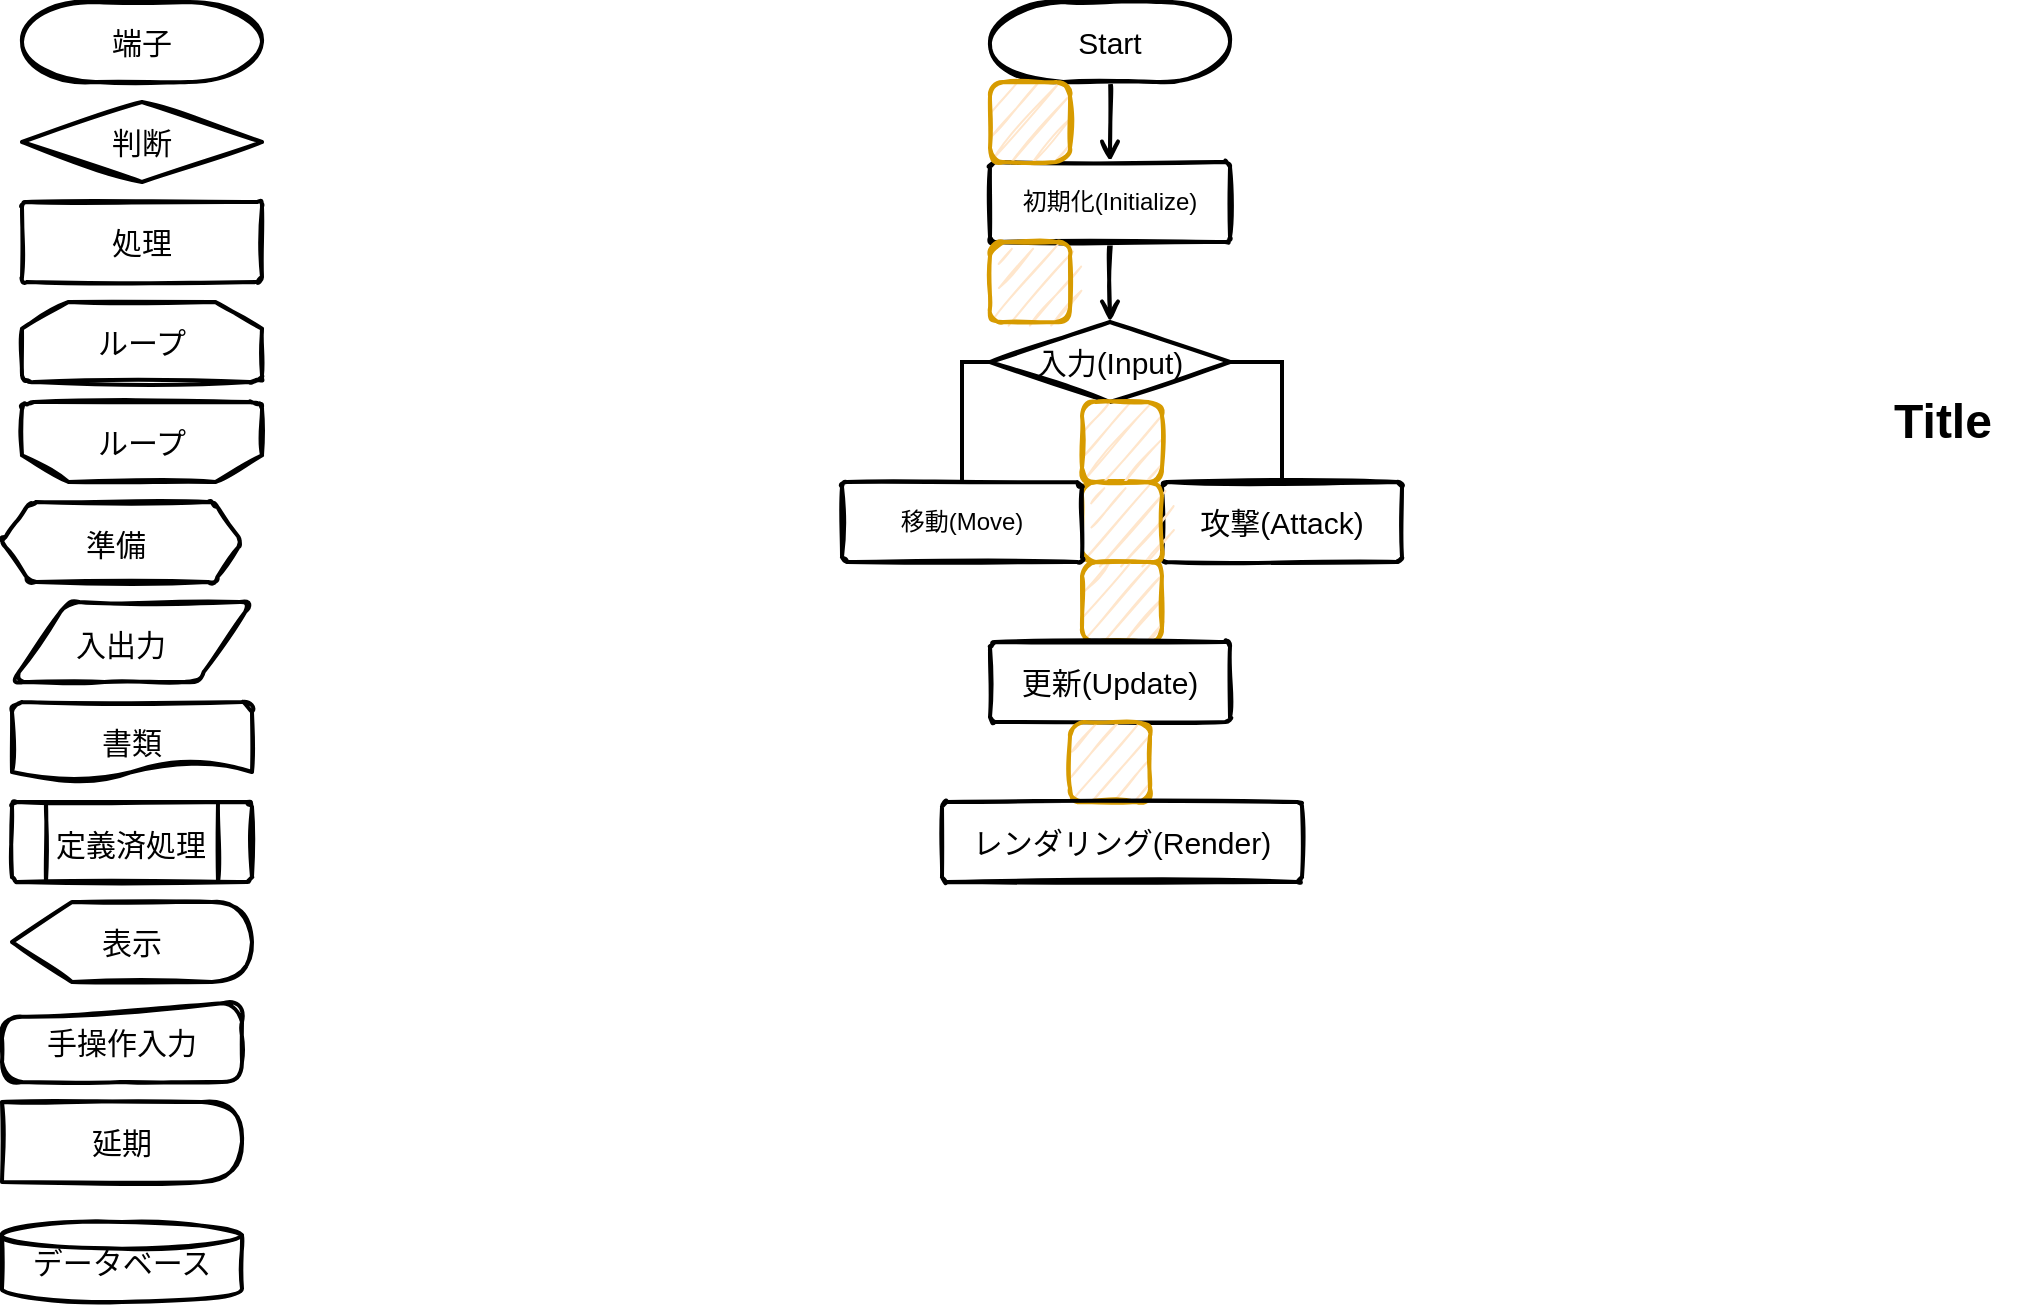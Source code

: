 <mxfile version="19.0.3" type="device" pages="8"><diagram id="8b9356f4-c5a1-f736-3c46-6402eabdcbc7" name="FlowChart"><mxGraphModel dx="2249" dy="875" grid="1" gridSize="10" guides="1" tooltips="1" connect="1" arrows="1" fold="1" page="1" pageScale="1" pageWidth="827" pageHeight="1169" background="#ffffff" math="0" shadow="0"><root><mxCell id="0"/><mxCell id="1" parent="0"/><mxCell id="4" value="&lt;font style=&quot;font-size: 15px&quot;&gt;端子&lt;/font&gt;" style="strokeWidth=2;html=1;shape=mxgraph.flowchart.terminator;whiteSpace=wrap;rounded=1;shadow=0;glass=0;comic=0;aspect=fixed;sketch=1;" parent="1" vertex="1"><mxGeometry x="-130" y="20" width="120" height="40" as="geometry"/></mxCell><mxCell id="5" value="&lt;font style=&quot;font-size: 15px&quot;&gt;処理&lt;/font&gt;" style="strokeWidth=2;html=1;shape=mxgraph.flowchart.process;whiteSpace=wrap;rounded=1;shadow=0;glass=0;comic=0;aspect=fixed;sketch=1;" parent="1" vertex="1"><mxGeometry x="-130" y="120" width="120" height="40" as="geometry"/></mxCell><mxCell id="9" value="&lt;font style=&quot;font-size: 15px&quot;&gt;判断&lt;/font&gt;" style="strokeWidth=2;html=1;shape=mxgraph.flowchart.decision;whiteSpace=wrap;rounded=1;shadow=0;glass=0;comic=0;aspect=fixed;sketch=1;" parent="1" vertex="1"><mxGeometry x="-130" y="70" width="120" height="40" as="geometry"/></mxCell><mxCell id="11" value="&lt;font style=&quot;font-size: 15px&quot;&gt;ループ&lt;/font&gt;" style="strokeWidth=2;html=1;shape=mxgraph.flowchart.loop_limit;whiteSpace=wrap;rounded=1;shadow=0;glass=0;comic=0;direction=west;aspect=fixed;sketch=1;" parent="1" vertex="1"><mxGeometry x="-130" y="220" width="120" height="40" as="geometry"/></mxCell><mxCell id="12" value="&lt;font style=&quot;font-size: 15px&quot;&gt;ループ&lt;/font&gt;" style="strokeWidth=2;html=1;shape=mxgraph.flowchart.loop_limit;whiteSpace=wrap;rounded=1;shadow=0;glass=0;comic=0;aspect=fixed;sketch=1;" parent="1" vertex="1"><mxGeometry x="-130" y="170" width="120" height="40" as="geometry"/></mxCell><mxCell id="22" value="" style="verticalLabelPosition=bottom;verticalAlign=top;html=1;strokeWidth=2;shape=process;whiteSpace=wrap;rounded=1;size=0.14;arcSize=6;shadow=0;glass=0;comic=0;aspect=fixed;sketch=1;" parent="1" vertex="1"><mxGeometry x="-135" y="420" width="120" height="40" as="geometry"/></mxCell><mxCell id="23" value="&lt;font style=&quot;font-size: 15px&quot;&gt;定義済処理&lt;/font&gt;" style="text;html=1;resizable=0;points=[];autosize=1;align=left;verticalAlign=top;spacingTop=-4;rounded=1;sketch=1;" parent="1" vertex="1"><mxGeometry x="-115" y="430" width="80" height="20" as="geometry"/></mxCell><mxCell id="26" value="&lt;font style=&quot;font-size: 15px&quot;&gt;表示&lt;/font&gt;&lt;br&gt;" style="shape=display;whiteSpace=wrap;html=1;rounded=1;shadow=0;glass=0;comic=0;strokeWidth=2;aspect=fixed;sketch=1;" parent="1" vertex="1"><mxGeometry x="-135" y="470" width="120" height="40" as="geometry"/></mxCell><mxCell id="27" value="" style="verticalLabelPosition=bottom;verticalAlign=top;html=1;strokeWidth=2;shape=hexagon;perimeter=hexagonPerimeter2;arcSize=6;size=0.117;rounded=1;shadow=0;glass=0;comic=0;sketch=1;" parent="1" vertex="1"><mxGeometry x="-140" y="270" width="120" height="40" as="geometry"/></mxCell><mxCell id="28" value="&lt;font style=&quot;font-size: 15px&quot;&gt;準備&lt;/font&gt;" style="text;html=1;resizable=0;points=[];autosize=1;align=left;verticalAlign=top;spacingTop=-4;rounded=1;sketch=1;" parent="1" vertex="1"><mxGeometry x="-100" y="280" width="50" height="20" as="geometry"/></mxCell><mxCell id="29" value="" style="verticalLabelPosition=bottom;verticalAlign=top;html=1;strokeWidth=2;shape=parallelogram;perimeter=parallelogramPerimeter;whiteSpace=wrap;rounded=1;arcSize=12;size=0.23;shadow=0;glass=0;comic=0;aspect=fixed;sketch=1;" parent="1" vertex="1"><mxGeometry x="-135" y="320" width="120" height="40" as="geometry"/></mxCell><mxCell id="30" value="&lt;font style=&quot;font-size: 15px&quot;&gt;入出力&lt;/font&gt;" style="text;html=1;resizable=0;points=[];autosize=1;align=left;verticalAlign=top;spacingTop=-4;rounded=1;sketch=1;" parent="1" vertex="1"><mxGeometry x="-105" y="330" width="60" height="20" as="geometry"/></mxCell><mxCell id="31" value="&lt;font style=&quot;font-size: 15px&quot;&gt;書類&lt;/font&gt;" style="strokeWidth=2;html=1;shape=mxgraph.flowchart.document2;whiteSpace=wrap;size=0.25;rounded=1;shadow=0;glass=0;comic=0;aspect=fixed;sketch=1;" parent="1" vertex="1"><mxGeometry x="-135" y="370" width="120" height="40" as="geometry"/></mxCell><mxCell id="32" value="&lt;font style=&quot;font-size: 15px&quot;&gt;手操作入力&lt;/font&gt;" style="shape=manualInput;whiteSpace=wrap;html=1;rounded=1;shadow=0;glass=0;comic=0;strokeWidth=2;size=8;aspect=fixed;sketch=1;" parent="1" vertex="1"><mxGeometry x="-140" y="520" width="120" height="40" as="geometry"/></mxCell><mxCell id="35" value="&lt;font style=&quot;font-size: 15px&quot;&gt;延期&lt;/font&gt;" style="shape=delay;whiteSpace=wrap;html=1;rounded=1;shadow=0;glass=0;comic=0;strokeWidth=2;aspect=fixed;sketch=1;" parent="1" vertex="1"><mxGeometry x="-140" y="570" width="120" height="40" as="geometry"/></mxCell><mxCell id="36" value="&lt;div style=&quot;text-align: justify&quot;&gt;&lt;span style=&quot;font-size: 15px&quot;&gt;データベース&lt;/span&gt;&lt;/div&gt;" style="strokeWidth=2;html=1;shape=mxgraph.flowchart.database;whiteSpace=wrap;rounded=1;shadow=0;glass=0;comic=0;sketch=1;" parent="1" vertex="1"><mxGeometry x="-140" y="630" width="120" height="40" as="geometry"/></mxCell><mxCell id="SkoWz-BTdBOckqMR-4CV-47" style="edgeStyle=orthogonalEdgeStyle;rounded=1;orthogonalLoop=1;jettySize=auto;html=1;exitX=0.5;exitY=1;exitDx=0;exitDy=0;exitPerimeter=0;entryX=0.5;entryY=0;entryDx=0;entryDy=0;entryPerimeter=0;endArrow=open;endFill=0;strokeWidth=2;sketch=1;curved=1;" parent="1" source="AXVmtOd2KsD3Xebhp-e--36" target="SkoWz-BTdBOckqMR-4CV-36" edge="1"><mxGeometry relative="1" as="geometry"/></mxCell><mxCell id="AXVmtOd2KsD3Xebhp-e--36" value="&lt;span style=&quot;font-size: 15px;&quot;&gt;Start&lt;/span&gt;" style="strokeWidth=2;html=1;shape=mxgraph.flowchart.terminator;whiteSpace=wrap;rounded=1;shadow=0;glass=0;comic=0;aspect=fixed;sketch=1;" parent="1" vertex="1"><mxGeometry x="354" y="20" width="120" height="40" as="geometry"/></mxCell><mxCell id="SkoWz-BTdBOckqMR-4CV-48" style="edgeStyle=orthogonalEdgeStyle;rounded=1;orthogonalLoop=1;jettySize=auto;html=1;exitX=0.5;exitY=1;exitDx=0;exitDy=0;exitPerimeter=0;entryX=0.5;entryY=0;entryDx=0;entryDy=0;entryPerimeter=0;endArrow=open;endFill=0;strokeWidth=2;sketch=1;curved=1;" parent="1" source="SkoWz-BTdBOckqMR-4CV-36" target="37" edge="1"><mxGeometry relative="1" as="geometry"><mxPoint x="414" y="180" as="targetPoint"/></mxGeometry></mxCell><mxCell id="SkoWz-BTdBOckqMR-4CV-36" value="初期化(Initialize)" style="strokeWidth=2;html=1;shape=mxgraph.flowchart.process;whiteSpace=wrap;rounded=1;shadow=0;glass=0;comic=0;aspect=fixed;sketch=1;" parent="1" vertex="1"><mxGeometry x="354" y="100" width="120" height="40" as="geometry"/></mxCell><mxCell id="SkoWz-BTdBOckqMR-4CV-37" value="" style="rounded=1;whiteSpace=wrap;html=1;absoluteArcSize=1;arcSize=14;strokeWidth=2;aspect=fixed;fillColor=#ffe6cc;strokeColor=#d79b00;sketch=1;" parent="1" vertex="1"><mxGeometry x="354" y="140" width="40" height="40" as="geometry"/></mxCell><mxCell id="SkoWz-BTdBOckqMR-4CV-41" value="" style="rounded=1;whiteSpace=wrap;html=1;absoluteArcSize=1;arcSize=14;strokeWidth=2;aspect=fixed;fillColor=#ffe6cc;strokeColor=#d79b00;sketch=1;" parent="1" vertex="1"><mxGeometry x="354" y="60" width="40" height="40" as="geometry"/></mxCell><mxCell id="SkoWz-BTdBOckqMR-4CV-44" value="&lt;span style=&quot;font-size: 15px&quot;&gt;攻撃(Attack)&lt;/span&gt;" style="strokeWidth=2;html=1;shape=mxgraph.flowchart.process;whiteSpace=wrap;rounded=1;shadow=0;glass=0;comic=0;aspect=fixed;sketch=1;" parent="1" vertex="1"><mxGeometry x="440" y="260" width="120" height="40" as="geometry"/></mxCell><mxCell id="SkoWz-BTdBOckqMR-4CV-39" value="" style="rounded=1;whiteSpace=wrap;html=1;absoluteArcSize=1;arcSize=14;strokeWidth=2;aspect=fixed;fillColor=#ffe6cc;strokeColor=#d79b00;sketch=1;" parent="1" vertex="1"><mxGeometry x="400" y="260" width="40" height="40" as="geometry"/></mxCell><mxCell id="SkoWz-BTdBOckqMR-4CV-50" value="" style="rounded=1;whiteSpace=wrap;html=1;absoluteArcSize=1;arcSize=14;strokeWidth=2;aspect=fixed;fillColor=#ffe6cc;strokeColor=#d79b00;sketch=1;" parent="1" vertex="1"><mxGeometry x="400" y="300" width="40" height="40" as="geometry"/></mxCell><mxCell id="SkoWz-BTdBOckqMR-4CV-51" value="&lt;span style=&quot;font-size: 15px;&quot;&gt;更新(Update)&lt;/span&gt;" style="strokeWidth=2;html=1;shape=mxgraph.flowchart.process;whiteSpace=wrap;rounded=1;shadow=0;glass=0;comic=0;aspect=fixed;sketch=1;" parent="1" vertex="1"><mxGeometry x="354" y="340" width="120" height="40" as="geometry"/></mxCell><mxCell id="SkoWz-BTdBOckqMR-4CV-52" value="" style="rounded=1;whiteSpace=wrap;html=1;absoluteArcSize=1;arcSize=14;strokeWidth=2;aspect=fixed;fillColor=#ffe6cc;strokeColor=#d79b00;sketch=1;" parent="1" vertex="1"><mxGeometry x="394" y="380" width="40" height="40" as="geometry"/></mxCell><mxCell id="42" style="edgeStyle=orthogonalEdgeStyle;rounded=0;html=1;exitX=1;exitY=0.5;exitPerimeter=0;jettySize=auto;orthogonalLoop=1;strokeWidth=2;endArrow=none;endFill=0;entryX=0.5;entryY=0;entryPerimeter=0;" parent="1" source="37" target="SkoWz-BTdBOckqMR-4CV-44" edge="1"><mxGeometry relative="1" as="geometry"><mxPoint x="500" y="240" as="targetPoint"/></mxGeometry></mxCell><mxCell id="43" style="edgeStyle=orthogonalEdgeStyle;rounded=0;html=1;exitX=0;exitY=0.5;exitPerimeter=0;endArrow=none;endFill=0;jettySize=auto;orthogonalLoop=1;strokeWidth=2;entryX=0.5;entryY=0;entryPerimeter=0;" parent="1" source="37" target="38" edge="1"><mxGeometry relative="1" as="geometry"><mxPoint x="320" y="250" as="targetPoint"/><Array as="points"><mxPoint x="340" y="200"/></Array></mxGeometry></mxCell><mxCell id="37" value="&lt;span style=&quot;font-size: 15px&quot;&gt;入力(Input)&lt;/span&gt;" style="strokeWidth=2;html=1;shape=mxgraph.flowchart.decision;whiteSpace=wrap;rounded=1;shadow=0;glass=0;comic=0;aspect=fixed;sketch=1;" parent="1" vertex="1"><mxGeometry x="354" y="180" width="120" height="40" as="geometry"/></mxCell><mxCell id="38" value="移動(Move)" style="strokeWidth=2;html=1;shape=mxgraph.flowchart.process;whiteSpace=wrap;rounded=1;shadow=0;glass=0;comic=0;aspect=fixed;sketch=1;" parent="1" vertex="1"><mxGeometry x="280" y="260" width="120" height="40" as="geometry"/></mxCell><mxCell id="44" value="" style="rounded=1;whiteSpace=wrap;html=1;absoluteArcSize=1;arcSize=14;strokeWidth=2;aspect=fixed;fillColor=#ffe6cc;strokeColor=#d79b00;sketch=1;" parent="1" vertex="1"><mxGeometry x="400" y="220" width="40" height="40" as="geometry"/></mxCell><mxCell id="juzHNN4JNiudzsEo4OhP-44" value="&lt;span style=&quot;font-size: 15px;&quot;&gt;レンダリング(Render)&lt;/span&gt;" style="strokeWidth=2;html=1;shape=mxgraph.flowchart.process;whiteSpace=wrap;rounded=1;shadow=0;glass=0;comic=0;sketch=1;" parent="1" vertex="1"><mxGeometry x="330" y="420" width="180" height="40" as="geometry"/></mxCell><mxCell id="eHML7p0jxTOFvmNmUO6G-44" value="Title" style="text;strokeColor=none;fillColor=none;html=1;fontSize=24;fontStyle=1;verticalAlign=middle;align=center;" vertex="1" parent="1"><mxGeometry x="780" y="210" width="100" height="40" as="geometry"/></mxCell></root></mxGraphModel></diagram><diagram id="SIBR8JVRIrvBicc1WjG_" name="Sequence Chart"><mxGraphModel dx="981" dy="752" grid="1" gridSize="10" guides="1" tooltips="1" connect="1" arrows="1" fold="1" page="1" pageScale="1" pageWidth="827" pageHeight="1169" background="#ffffff" math="0" shadow="0"><root><mxCell id="0"/><mxCell id="1" parent="0"/></root></mxGraphModel></diagram><diagram id="DHMqi2kpycABYLg0SRsI" name="Activity Chart"><mxGraphModel dx="981" dy="752" grid="1" gridSize="10" guides="1" tooltips="1" connect="1" arrows="1" fold="1" page="1" pageScale="1" pageWidth="827" pageHeight="1169" background="#ffffff" math="0" shadow="0"><root><mxCell id="0"/><mxCell id="1" parent="0"/></root></mxGraphModel></diagram><diagram id="byK9zjGDSTQlV0NVsNNI" name="Class Chart"><mxGraphModel dx="981" dy="752" grid="1" gridSize="10" guides="1" tooltips="1" connect="1" arrows="1" fold="1" page="1" pageScale="1" pageWidth="827" pageHeight="1169" background="#ffffff" math="0" shadow="0"><root><mxCell id="0"/><mxCell id="1" parent="0"/><mxCell id="vRAII94xCJ6-noor-me1-6" value="Classname" style="swimlane;fontStyle=1;align=center;verticalAlign=top;childLayout=stackLayout;horizontal=1;startSize=26;horizontalStack=0;resizeParent=1;resizeParentMax=0;resizeLast=0;collapsible=1;marginBottom=0;rounded=0;" parent="1" vertex="1"><mxGeometry x="20" y="10" width="160" height="86" as="geometry"/></mxCell><mxCell id="vRAII94xCJ6-noor-me1-7" value="+ field: type" style="text;strokeColor=none;fillColor=none;align=left;verticalAlign=top;spacingLeft=4;spacingRight=4;overflow=hidden;rotatable=0;points=[[0,0.5],[1,0.5]];portConstraint=eastwest;rounded=0;" parent="vRAII94xCJ6-noor-me1-6" vertex="1"><mxGeometry y="26" width="160" height="26" as="geometry"/></mxCell><mxCell id="vRAII94xCJ6-noor-me1-8" value="" style="line;strokeWidth=1;fillColor=none;align=left;verticalAlign=middle;spacingTop=-1;spacingLeft=3;spacingRight=3;rotatable=0;labelPosition=right;points=[];portConstraint=eastwest;rounded=0;" parent="vRAII94xCJ6-noor-me1-6" vertex="1"><mxGeometry y="52" width="160" height="8" as="geometry"/></mxCell><mxCell id="vRAII94xCJ6-noor-me1-9" value="+ method(type): type" style="text;strokeColor=none;fillColor=none;align=left;verticalAlign=top;spacingLeft=4;spacingRight=4;overflow=hidden;rotatable=0;points=[[0,0.5],[1,0.5]];portConstraint=eastwest;rounded=0;" parent="vRAII94xCJ6-noor-me1-6" vertex="1"><mxGeometry y="60" width="160" height="26" as="geometry"/></mxCell></root></mxGraphModel></diagram><diagram id="HYEKNNbzPxQlusysOU6j" name="Object Chart"><mxGraphModel dx="981" dy="752" grid="1" gridSize="10" guides="1" tooltips="1" connect="1" arrows="1" fold="1" page="1" pageScale="1" pageWidth="827" pageHeight="1169" background="#ffffff" math="0" shadow="0"><root><mxCell id="0"/><mxCell id="1" parent="0"/></root></mxGraphModel></diagram><diagram id="8Feo2pbNz3kHHalTPfX5" name="Component Charts"><mxGraphModel dx="981" dy="752" grid="1" gridSize="10" guides="1" tooltips="1" connect="1" arrows="1" fold="1" page="1" pageScale="1" pageWidth="827" pageHeight="1169" background="#ffffff" math="0" shadow="0"><root><mxCell id="0"/><mxCell id="1" parent="0"/></root></mxGraphModel></diagram><diagram id="8anw3CSdZ9RILgqmspnl" name="State Transition Charts"><mxGraphModel dx="981" dy="752" grid="1" gridSize="10" guides="1" tooltips="1" connect="1" arrows="1" fold="1" page="1" pageScale="1" pageWidth="827" pageHeight="1169" background="#ffffff" math="0" shadow="0"><root><mxCell id="0"/><mxCell id="1" parent="0"/></root></mxGraphModel></diagram><diagram id="hjJhLCi5dbCxMtqOYE69" name="Timing Charts"><mxGraphModel dx="981" dy="752" grid="1" gridSize="10" guides="1" tooltips="1" connect="1" arrows="1" fold="1" page="1" pageScale="1" pageWidth="827" pageHeight="1169" background="#ffffff" math="0" shadow="0"><root><mxCell id="0"/><mxCell id="1" parent="0"/></root></mxGraphModel></diagram></mxfile>